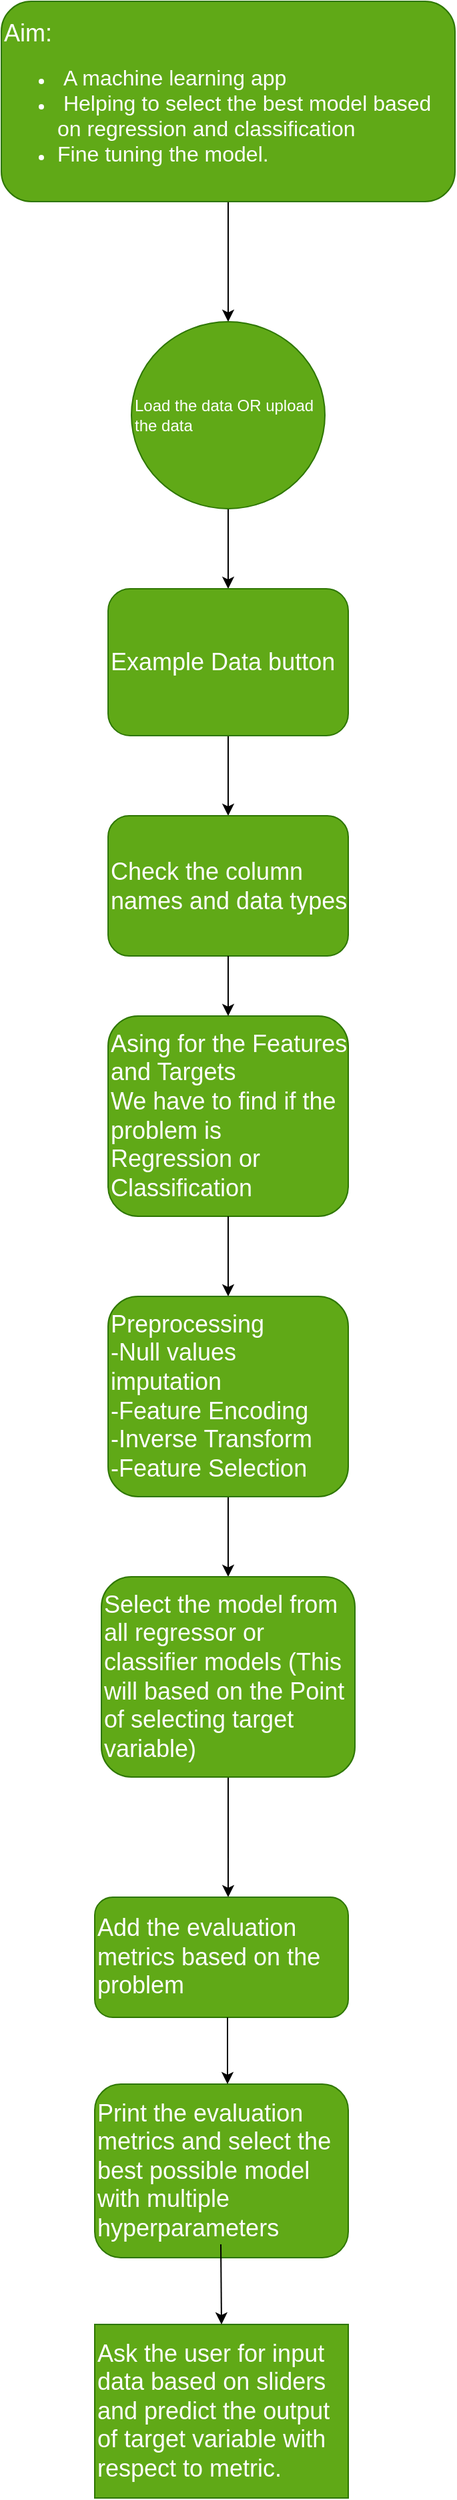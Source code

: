 <mxfile>
    <diagram id="vn5wAzHPraE1ValkwfRl" name="Page-1">
        <mxGraphModel dx="604" dy="354" grid="1" gridSize="10" guides="1" tooltips="1" connect="1" arrows="1" fold="1" page="1" pageScale="1" pageWidth="850" pageHeight="1100" math="0" shadow="0">
            <root>
                <mxCell id="0"/>
                <mxCell id="1" parent="0"/>
                <mxCell id="4" value="" style="edgeStyle=none;html=1;" edge="1" parent="1" source="2" target="3">
                    <mxGeometry relative="1" as="geometry"/>
                </mxCell>
                <mxCell id="2" value="&lt;div style=&quot;&quot;&gt;&lt;span style=&quot;background-color: initial;&quot;&gt;&lt;font style=&quot;font-size: 18px;&quot;&gt;Aim:&lt;/font&gt;&lt;/span&gt;&lt;/div&gt;&lt;ul&gt;&lt;li&gt;&lt;font size=&quot;3&quot;&gt;&amp;nbsp;A machine learning app&lt;/font&gt;&lt;/li&gt;&lt;li&gt;&lt;font size=&quot;3&quot;&gt;&amp;nbsp;Helping to select the best model based on regression and classification&lt;/font&gt;&lt;/li&gt;&lt;li&gt;&lt;font size=&quot;3&quot;&gt;Fine tuning the model.&lt;/font&gt;&lt;/li&gt;&lt;/ul&gt;" style="rounded=1;whiteSpace=wrap;html=1;fillColor=#60a917;fontColor=#ffffff;strokeColor=#2D7600;align=left;" vertex="1" parent="1">
                    <mxGeometry y="10" width="340" height="150" as="geometry"/>
                </mxCell>
                <mxCell id="6" value="" style="edgeStyle=none;html=1;" edge="1" parent="1" source="3" target="5">
                    <mxGeometry relative="1" as="geometry"/>
                </mxCell>
                <mxCell id="3" value="Load the data OR upload the data" style="ellipse;whiteSpace=wrap;html=1;align=left;fillColor=#60a917;strokeColor=#2D7600;fontColor=#ffffff;rounded=1;" vertex="1" parent="1">
                    <mxGeometry x="97.5" y="250" width="145" height="140" as="geometry"/>
                </mxCell>
                <mxCell id="8" value="" style="edgeStyle=none;html=1;" edge="1" parent="1" source="5" target="7">
                    <mxGeometry relative="1" as="geometry"/>
                </mxCell>
                <mxCell id="5" value="&lt;font style=&quot;font-size: 18px;&quot;&gt;Example Data button&lt;/font&gt;" style="whiteSpace=wrap;html=1;align=left;fillColor=#60a917;strokeColor=#2D7600;fontColor=#ffffff;rounded=1;" vertex="1" parent="1">
                    <mxGeometry x="80" y="450" width="180" height="110" as="geometry"/>
                </mxCell>
                <mxCell id="7" value="&lt;span style=&quot;font-size: 18px;&quot;&gt;Check the column names and data types&lt;/span&gt;" style="whiteSpace=wrap;html=1;align=left;fillColor=#60a917;strokeColor=#2D7600;fontColor=#ffffff;rounded=1;" vertex="1" parent="1">
                    <mxGeometry x="80" y="620" width="180" height="105" as="geometry"/>
                </mxCell>
                <mxCell id="9" value="&lt;font style=&quot;font-size: 18px;&quot;&gt;&lt;font style=&quot;&quot;&gt;Asing for the Features and Target&lt;/font&gt;s&amp;nbsp;&lt;br&gt;We have to find if the problem is Regression or Classification&lt;br&gt;&lt;/font&gt;" style="whiteSpace=wrap;html=1;align=left;fillColor=#60a917;strokeColor=#2D7600;fontColor=#ffffff;rounded=1;" vertex="1" parent="1">
                    <mxGeometry x="80" y="770" width="180" height="150" as="geometry"/>
                </mxCell>
                <mxCell id="10" value="" style="endArrow=classic;html=1;fontSize=18;" edge="1" parent="1" target="9">
                    <mxGeometry width="50" height="50" relative="1" as="geometry">
                        <mxPoint x="170" y="725" as="sourcePoint"/>
                        <mxPoint x="220" y="675" as="targetPoint"/>
                    </mxGeometry>
                </mxCell>
                <mxCell id="14" value="" style="edgeStyle=none;html=1;fontSize=18;exitX=0.5;exitY=1;exitDx=0;exitDy=0;entryX=0.5;entryY=0;entryDx=0;entryDy=0;" edge="1" parent="1" source="9" target="11">
                    <mxGeometry relative="1" as="geometry">
                        <mxPoint x="400" y="1010" as="targetPoint"/>
                    </mxGeometry>
                </mxCell>
                <mxCell id="20" value="" style="edgeStyle=none;html=1;fontSize=18;" edge="1" parent="1" source="11" target="19">
                    <mxGeometry relative="1" as="geometry"/>
                </mxCell>
                <mxCell id="11" value="&lt;span style=&quot;font-size: 18px;&quot;&gt;Preprocessing&amp;nbsp;&lt;br&gt;-Null values&lt;br&gt;imputation&lt;br&gt;-Feature Encoding&lt;br&gt;-Inverse Transform&lt;br&gt;-Feature Selection&lt;br&gt;&lt;/span&gt;" style="whiteSpace=wrap;html=1;align=left;fillColor=#60a917;strokeColor=#2D7600;fontColor=#ffffff;rounded=1;" vertex="1" parent="1">
                    <mxGeometry x="80" y="980" width="180" height="150" as="geometry"/>
                </mxCell>
                <mxCell id="23" value="" style="edgeStyle=none;html=1;fontSize=18;" edge="1" parent="1" source="19">
                    <mxGeometry relative="1" as="geometry">
                        <mxPoint x="170" y="1430" as="targetPoint"/>
                    </mxGeometry>
                </mxCell>
                <mxCell id="19" value="&lt;font style=&quot;font-size: 18px;&quot;&gt;Select the model from all regressor or classifier models (This will based on the Point of selecting target variable)&lt;/font&gt;" style="whiteSpace=wrap;html=1;align=left;fillColor=#60a917;strokeColor=#2D7600;fontColor=#ffffff;rounded=1;" vertex="1" parent="1">
                    <mxGeometry x="75" y="1190" width="190" height="150" as="geometry"/>
                </mxCell>
                <mxCell id="24" value="&lt;font style=&quot;font-size: 18px;&quot;&gt;Add the evaluation metrics based on the problem&lt;/font&gt;" style="whiteSpace=wrap;html=1;align=left;fillColor=#60a917;strokeColor=#2D7600;fontColor=#ffffff;rounded=1;" vertex="1" parent="1">
                    <mxGeometry x="70" y="1430" width="190" height="90" as="geometry"/>
                </mxCell>
                <mxCell id="25" value="&lt;font style=&quot;font-size: 18px;&quot;&gt;Print the evaluation metrics and select the best possible model with multiple hyperparameters&lt;/font&gt;" style="whiteSpace=wrap;html=1;align=left;fillColor=#60a917;strokeColor=#2D7600;fontColor=#ffffff;rounded=1;" vertex="1" parent="1">
                    <mxGeometry x="70" y="1570" width="190" height="130" as="geometry"/>
                </mxCell>
                <mxCell id="26" value="" style="endArrow=classic;html=1;fontSize=18;" edge="1" parent="1">
                    <mxGeometry width="50" height="50" relative="1" as="geometry">
                        <mxPoint x="169.5" y="1520" as="sourcePoint"/>
                        <mxPoint x="169.5" y="1570" as="targetPoint"/>
                    </mxGeometry>
                </mxCell>
                <mxCell id="27" value="&lt;span style=&quot;font-size: 18px;&quot;&gt;Ask the user for input data based on sliders and predict the output of target variable with respect to metric.&lt;/span&gt;" style="whiteSpace=wrap;html=1;align=left;fillColor=#60a917;strokeColor=#2D7600;fontColor=#ffffff;rounded=0;" vertex="1" parent="1">
                    <mxGeometry x="70" y="1750" width="190" height="130" as="geometry"/>
                </mxCell>
                <mxCell id="28" value="" style="endArrow=classic;html=1;fontSize=18;entryX=0.5;entryY=0;entryDx=0;entryDy=0;" edge="1" parent="1" target="27">
                    <mxGeometry width="50" height="50" relative="1" as="geometry">
                        <mxPoint x="164.5" y="1690" as="sourcePoint"/>
                        <mxPoint x="165" y="1740" as="targetPoint"/>
                    </mxGeometry>
                </mxCell>
            </root>
        </mxGraphModel>
    </diagram>
</mxfile>